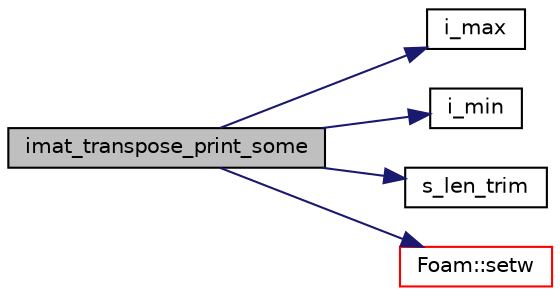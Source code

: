 digraph "imat_transpose_print_some"
{
  bgcolor="transparent";
  edge [fontname="Helvetica",fontsize="10",labelfontname="Helvetica",labelfontsize="10"];
  node [fontname="Helvetica",fontsize="10",shape=record];
  rankdir="LR";
  Node1 [label="imat_transpose_print_some",height=0.2,width=0.4,color="black", fillcolor="grey75", style="filled" fontcolor="black"];
  Node1 -> Node2 [color="midnightblue",fontsize="10",style="solid",fontname="Helvetica"];
  Node2 [label="i_max",height=0.2,width=0.4,color="black",URL="$geompack_8C.html#a641c05d6e569af262405ecc473967dfc"];
  Node1 -> Node3 [color="midnightblue",fontsize="10",style="solid",fontname="Helvetica"];
  Node3 [label="i_min",height=0.2,width=0.4,color="black",URL="$geompack_8C.html#aac27eb2b33df9ca09c0a7ba054e33534"];
  Node1 -> Node4 [color="midnightblue",fontsize="10",style="solid",fontname="Helvetica"];
  Node4 [label="s_len_trim",height=0.2,width=0.4,color="black",URL="$geompack_8C.html#aaf41358fc029a28e2e04ebb4d412bed2"];
  Node1 -> Node5 [color="midnightblue",fontsize="10",style="solid",fontname="Helvetica"];
  Node5 [label="Foam::setw",height=0.2,width=0.4,color="red",URL="$namespaceFoam.html#a3318127f6f23246407ca749a0a0ea03c"];
}
